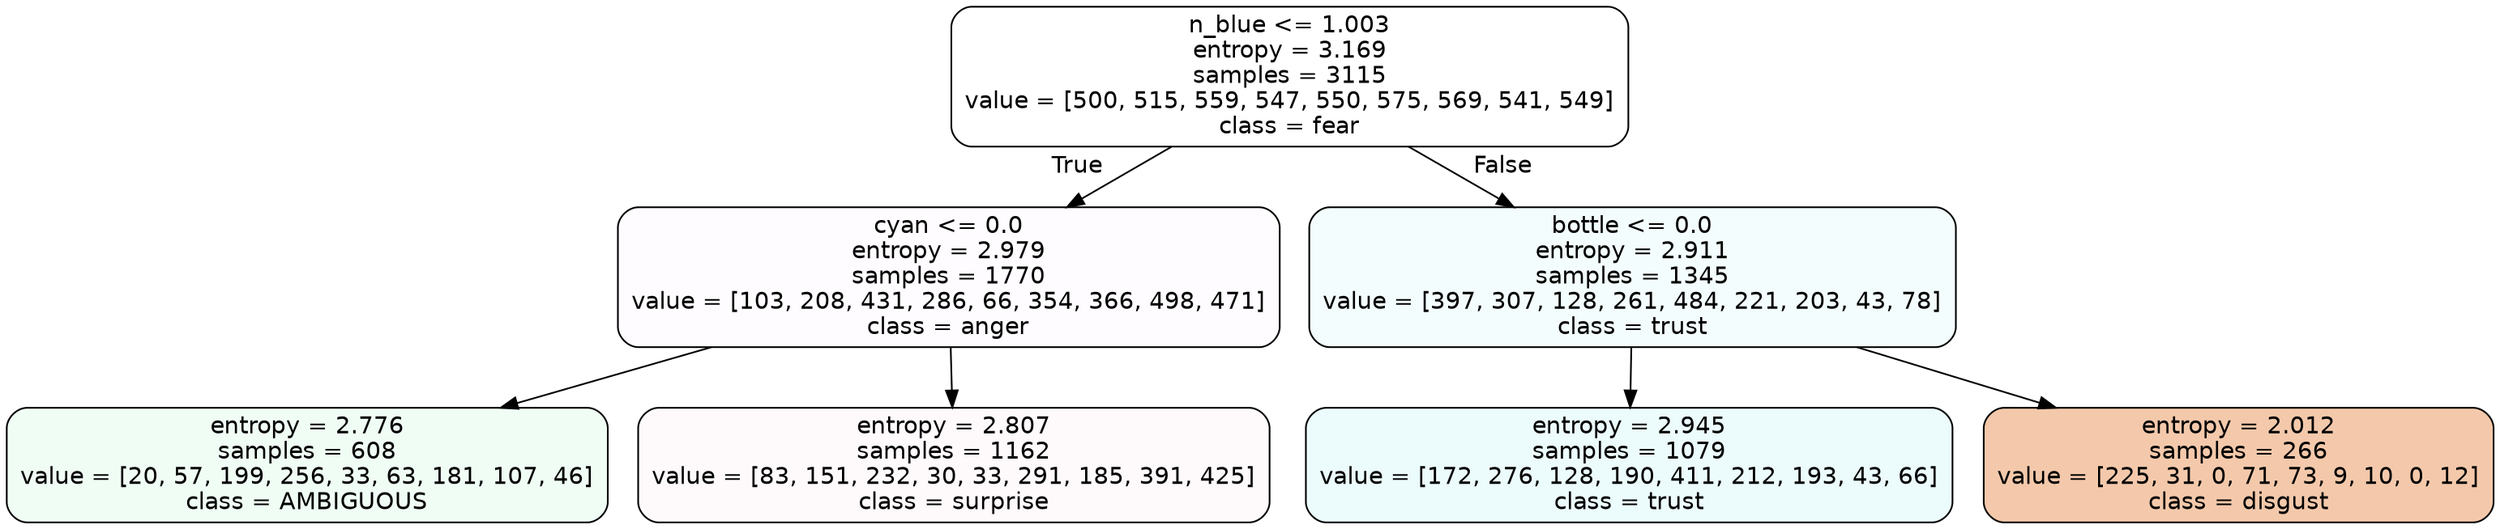 digraph Tree {
node [shape=box, style="filled, rounded", color="black", fontname=helvetica] ;
edge [fontname=helvetica] ;
0 [label="n_blue <= 1.003\nentropy = 3.169\nsamples = 3115\nvalue = [500, 515, 559, 547, 550, 575, 569, 541, 549]\nclass = fear", fillcolor="#3964e500"] ;
1 [label="cyan <= 0.0\nentropy = 2.979\nsamples = 1770\nvalue = [103, 208, 431, 286, 66, 354, 366, 498, 471]\nclass = anger", fillcolor="#e539d703"] ;
0 -> 1 [labeldistance=2.5, labelangle=45, headlabel="True"] ;
2 [label="entropy = 2.776\nsamples = 608\nvalue = [20, 57, 199, 256, 33, 63, 181, 107, 46]\nclass = AMBIGUOUS", fillcolor="#39e58113"] ;
1 -> 2 ;
3 [label="entropy = 2.807\nsamples = 1162\nvalue = [83, 151, 232, 30, 33, 291, 185, 391, 425]\nclass = surprise", fillcolor="#e5396406"] ;
1 -> 3 ;
4 [label="bottle <= 0.0\nentropy = 2.911\nsamples = 1345\nvalue = [397, 307, 128, 261, 484, 221, 203, 43, 78]\nclass = trust", fillcolor="#39d7e50d"] ;
0 -> 4 [labeldistance=2.5, labelangle=-45, headlabel="False"] ;
5 [label="entropy = 2.945\nsamples = 1079\nvalue = [172, 276, 128, 190, 411, 212, 193, 43, 66]\nclass = trust", fillcolor="#39d7e518"] ;
4 -> 5 ;
6 [label="entropy = 2.012\nsamples = 266\nvalue = [225, 31, 0, 71, 73, 9, 10, 0, 12]\nclass = disgust", fillcolor="#e581396c"] ;
4 -> 6 ;
}